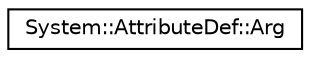digraph G
{
  edge [fontname="Helvetica",fontsize="10",labelfontname="Helvetica",labelfontsize="10"];
  node [fontname="Helvetica",fontsize="10",shape=record];
  rankdir="LR";
  Node1 [label="System::AttributeDef::Arg",height=0.2,width=0.4,color="black", fillcolor="white", style="filled",URL="$union_system_1_1_attribute_def_1_1_arg.html"];
}
